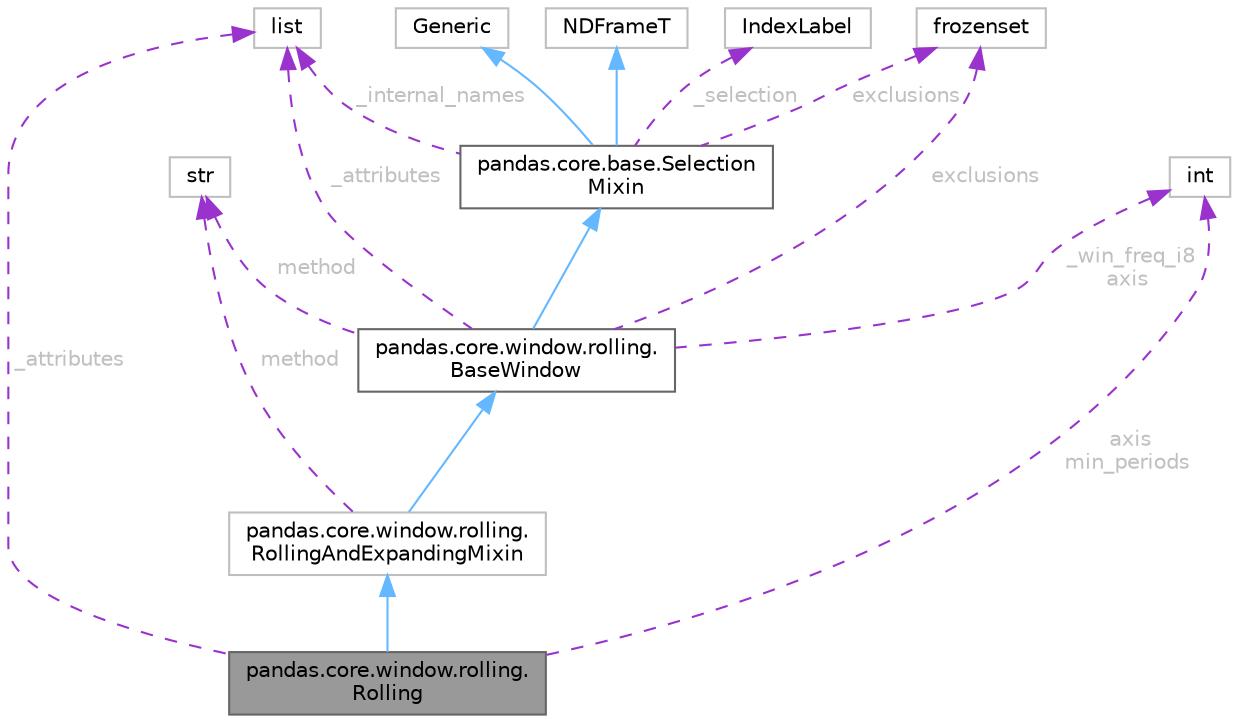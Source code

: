 digraph "pandas.core.window.rolling.Rolling"
{
 // LATEX_PDF_SIZE
  bgcolor="transparent";
  edge [fontname=Helvetica,fontsize=10,labelfontname=Helvetica,labelfontsize=10];
  node [fontname=Helvetica,fontsize=10,shape=box,height=0.2,width=0.4];
  Node1 [id="Node000001",label="pandas.core.window.rolling.\lRolling",height=0.2,width=0.4,color="gray40", fillcolor="grey60", style="filled", fontcolor="black",tooltip=" "];
  Node2 -> Node1 [id="edge16_Node000001_Node000002",dir="back",color="steelblue1",style="solid",tooltip=" "];
  Node2 [id="Node000002",label="pandas.core.window.rolling.\lRollingAndExpandingMixin",height=0.2,width=0.4,color="grey75", fillcolor="white", style="filled",URL="$d5/d15/classpandas_1_1core_1_1window_1_1rolling_1_1RollingAndExpandingMixin.html",tooltip=" "];
  Node3 -> Node2 [id="edge17_Node000002_Node000003",dir="back",color="steelblue1",style="solid",tooltip=" "];
  Node3 [id="Node000003",label="pandas.core.window.rolling.\lBaseWindow",height=0.2,width=0.4,color="gray40", fillcolor="white", style="filled",URL="$d3/d29/classpandas_1_1core_1_1window_1_1rolling_1_1BaseWindow.html",tooltip=" "];
  Node4 -> Node3 [id="edge18_Node000003_Node000004",dir="back",color="steelblue1",style="solid",tooltip=" "];
  Node4 [id="Node000004",label="pandas.core.base.Selection\lMixin",height=0.2,width=0.4,color="gray40", fillcolor="white", style="filled",URL="$d8/d8c/classpandas_1_1core_1_1base_1_1SelectionMixin.html",tooltip=" "];
  Node5 -> Node4 [id="edge19_Node000004_Node000005",dir="back",color="steelblue1",style="solid",tooltip=" "];
  Node5 [id="Node000005",label="Generic",height=0.2,width=0.4,color="grey75", fillcolor="white", style="filled",URL="$d7/d8b/classGeneric.html",tooltip=" "];
  Node6 -> Node4 [id="edge20_Node000004_Node000006",dir="back",color="steelblue1",style="solid",tooltip=" "];
  Node6 [id="Node000006",label="NDFrameT",height=0.2,width=0.4,color="grey75", fillcolor="white", style="filled",URL="$d9/ddf/classNDFrameT.html",tooltip=" "];
  Node7 -> Node4 [id="edge21_Node000004_Node000007",dir="back",color="darkorchid3",style="dashed",tooltip=" ",label=" _selection",fontcolor="grey" ];
  Node7 [id="Node000007",label="IndexLabel",height=0.2,width=0.4,color="grey75", fillcolor="white", style="filled",tooltip=" "];
  Node8 -> Node4 [id="edge22_Node000004_Node000008",dir="back",color="darkorchid3",style="dashed",tooltip=" ",label=" exclusions",fontcolor="grey" ];
  Node8 [id="Node000008",label="frozenset",height=0.2,width=0.4,color="grey75", fillcolor="white", style="filled",tooltip=" "];
  Node9 -> Node4 [id="edge23_Node000004_Node000009",dir="back",color="darkorchid3",style="dashed",tooltip=" ",label=" _internal_names",fontcolor="grey" ];
  Node9 [id="Node000009",label="list",height=0.2,width=0.4,color="grey75", fillcolor="white", style="filled",tooltip=" "];
  Node9 -> Node3 [id="edge24_Node000003_Node000009",dir="back",color="darkorchid3",style="dashed",tooltip=" ",label=" _attributes",fontcolor="grey" ];
  Node8 -> Node3 [id="edge25_Node000003_Node000008",dir="back",color="darkorchid3",style="dashed",tooltip=" ",label=" exclusions",fontcolor="grey" ];
  Node10 -> Node3 [id="edge26_Node000003_Node000010",dir="back",color="darkorchid3",style="dashed",tooltip=" ",label=" _win_freq_i8\naxis",fontcolor="grey" ];
  Node10 [id="Node000010",label="int",height=0.2,width=0.4,color="grey75", fillcolor="white", style="filled",tooltip=" "];
  Node11 -> Node3 [id="edge27_Node000003_Node000011",dir="back",color="darkorchid3",style="dashed",tooltip=" ",label=" method",fontcolor="grey" ];
  Node11 [id="Node000011",label="str",height=0.2,width=0.4,color="grey75", fillcolor="white", style="filled",tooltip=" "];
  Node11 -> Node2 [id="edge28_Node000002_Node000011",dir="back",color="darkorchid3",style="dashed",tooltip=" ",label=" method",fontcolor="grey" ];
  Node9 -> Node1 [id="edge29_Node000001_Node000009",dir="back",color="darkorchid3",style="dashed",tooltip=" ",label=" _attributes",fontcolor="grey" ];
  Node10 -> Node1 [id="edge30_Node000001_Node000010",dir="back",color="darkorchid3",style="dashed",tooltip=" ",label=" axis\nmin_periods",fontcolor="grey" ];
}
